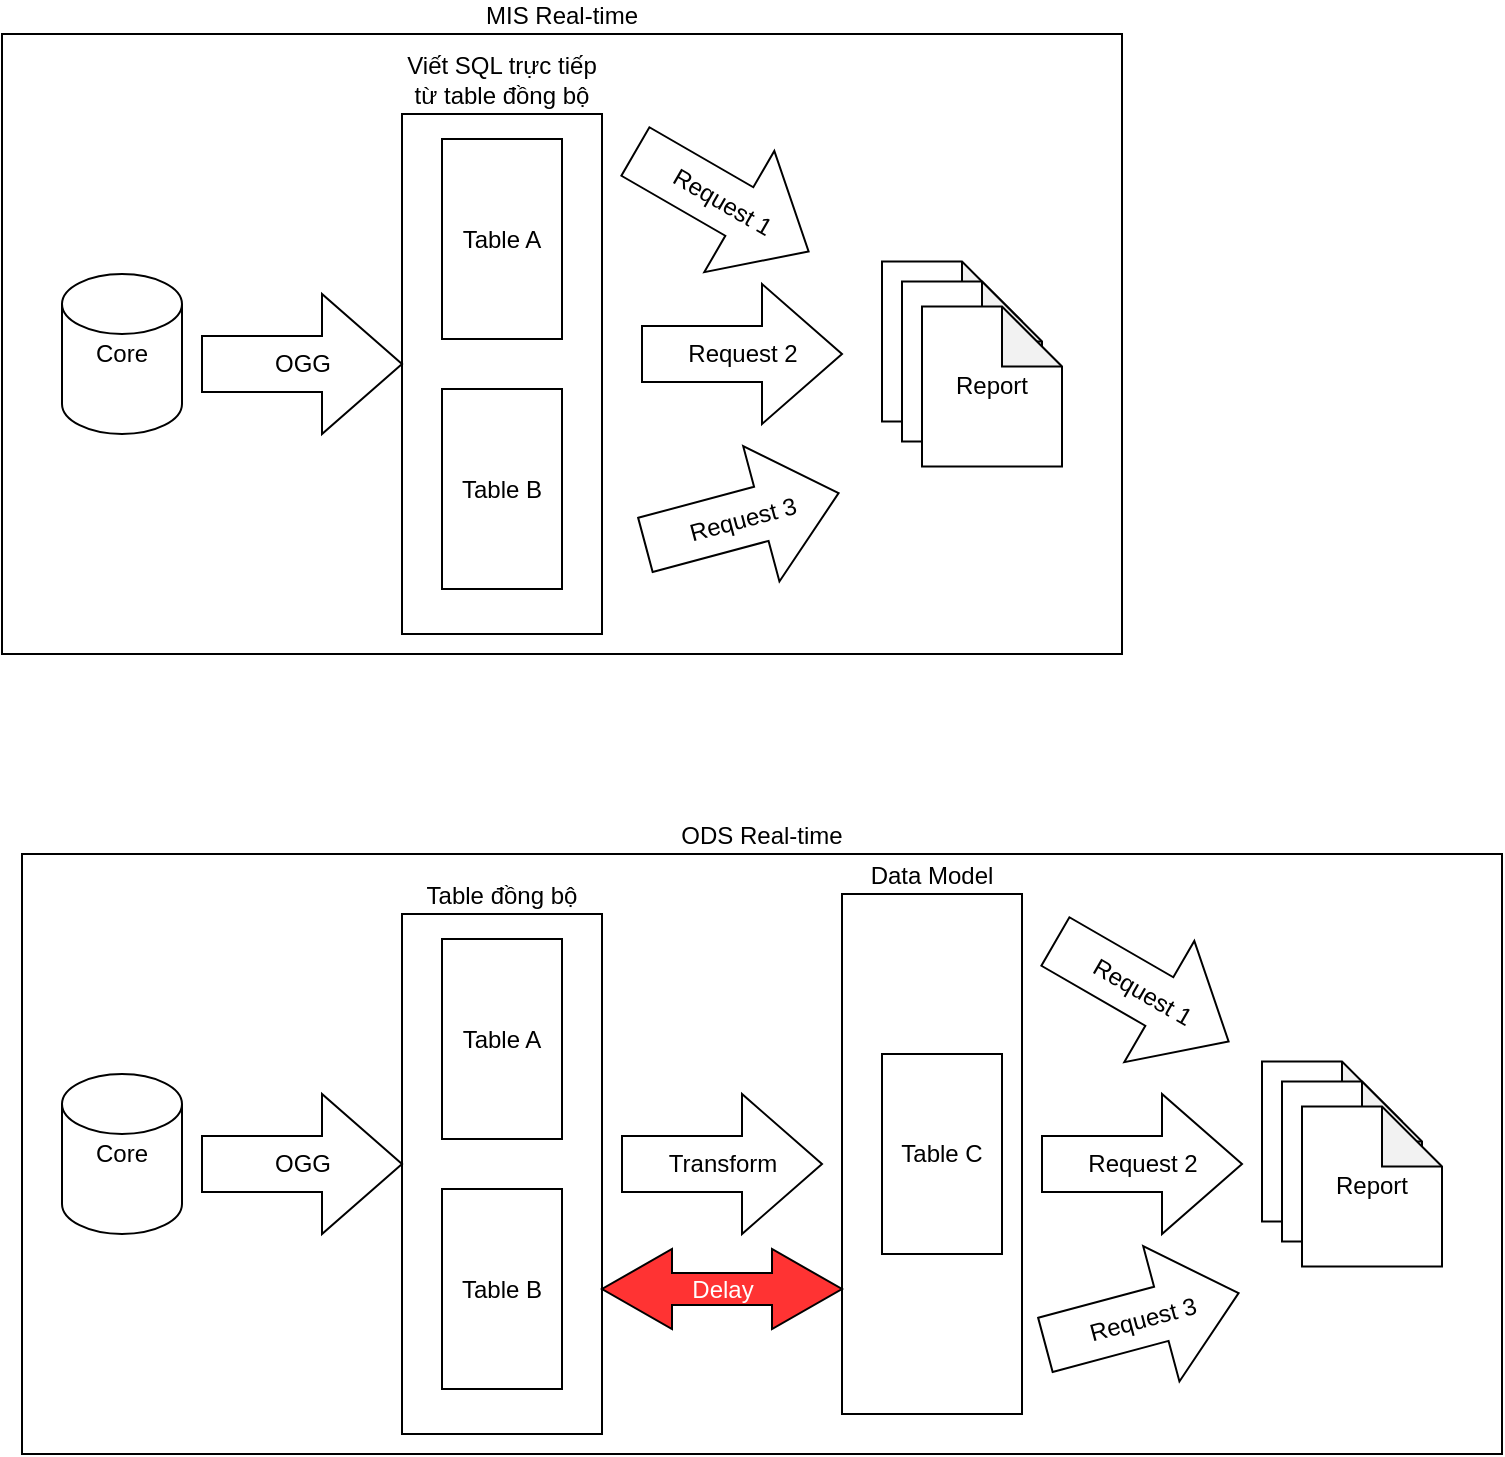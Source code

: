 <mxfile version="13.6.5" type="github">
  <diagram id="92LHDnlhog-rTB5X18ZB" name="Page-1">
    <mxGraphModel dx="946" dy="545" grid="1" gridSize="10" guides="1" tooltips="1" connect="1" arrows="1" fold="1" page="1" pageScale="1" pageWidth="1100" pageHeight="850" math="0" shadow="0">
      <root>
        <mxCell id="0" />
        <mxCell id="1" parent="0" />
        <mxCell id="ZqXkNeLnrpwS1GuoVyIx-14" value="MIS Real-time" style="rounded=0;whiteSpace=wrap;html=1;labelPosition=center;verticalLabelPosition=top;align=center;verticalAlign=bottom;" vertex="1" parent="1">
          <mxGeometry x="20" y="40" width="560" height="310" as="geometry" />
        </mxCell>
        <mxCell id="ZqXkNeLnrpwS1GuoVyIx-12" value="Viết SQL trực tiếp từ table đồng bộ" style="rounded=0;whiteSpace=wrap;html=1;labelPosition=center;verticalLabelPosition=top;align=center;verticalAlign=bottom;" vertex="1" parent="1">
          <mxGeometry x="220" y="80" width="100" height="260" as="geometry" />
        </mxCell>
        <mxCell id="ZqXkNeLnrpwS1GuoVyIx-1" value="Core" style="shape=cylinder2;whiteSpace=wrap;html=1;boundedLbl=1;backgroundOutline=1;size=15;" vertex="1" parent="1">
          <mxGeometry x="50" y="160" width="60" height="80" as="geometry" />
        </mxCell>
        <mxCell id="ZqXkNeLnrpwS1GuoVyIx-5" value="OGG" style="html=1;shadow=0;dashed=0;align=center;verticalAlign=middle;shape=mxgraph.arrows2.arrow;dy=0.6;dx=40;notch=0;" vertex="1" parent="1">
          <mxGeometry x="120" y="170" width="100" height="70" as="geometry" />
        </mxCell>
        <mxCell id="ZqXkNeLnrpwS1GuoVyIx-9" value="Table A" style="rounded=0;whiteSpace=wrap;html=1;" vertex="1" parent="1">
          <mxGeometry x="240" y="92.5" width="60" height="100" as="geometry" />
        </mxCell>
        <mxCell id="ZqXkNeLnrpwS1GuoVyIx-11" value="Table B" style="rounded=0;whiteSpace=wrap;html=1;" vertex="1" parent="1">
          <mxGeometry x="240" y="217.5" width="60" height="100" as="geometry" />
        </mxCell>
        <mxCell id="ZqXkNeLnrpwS1GuoVyIx-13" value="Request 1" style="html=1;shadow=0;dashed=0;align=center;verticalAlign=middle;shape=mxgraph.arrows2.arrow;dy=0.6;dx=40;notch=0;rotation=30;" vertex="1" parent="1">
          <mxGeometry x="330" y="88.75" width="100" height="70" as="geometry" />
        </mxCell>
        <mxCell id="ZqXkNeLnrpwS1GuoVyIx-15" value="ODS Real-time" style="rounded=0;whiteSpace=wrap;html=1;labelPosition=center;verticalLabelPosition=top;align=center;verticalAlign=bottom;" vertex="1" parent="1">
          <mxGeometry x="30" y="450" width="740" height="300" as="geometry" />
        </mxCell>
        <mxCell id="ZqXkNeLnrpwS1GuoVyIx-16" value="Table đồng bộ" style="rounded=0;whiteSpace=wrap;html=1;labelPosition=center;verticalLabelPosition=top;align=center;verticalAlign=bottom;" vertex="1" parent="1">
          <mxGeometry x="220" y="480" width="100" height="260" as="geometry" />
        </mxCell>
        <mxCell id="ZqXkNeLnrpwS1GuoVyIx-17" value="Core" style="shape=cylinder2;whiteSpace=wrap;html=1;boundedLbl=1;backgroundOutline=1;size=15;" vertex="1" parent="1">
          <mxGeometry x="50" y="560" width="60" height="80" as="geometry" />
        </mxCell>
        <mxCell id="ZqXkNeLnrpwS1GuoVyIx-18" value="OGG" style="html=1;shadow=0;dashed=0;align=center;verticalAlign=middle;shape=mxgraph.arrows2.arrow;dy=0.6;dx=40;notch=0;" vertex="1" parent="1">
          <mxGeometry x="120" y="570" width="100" height="70" as="geometry" />
        </mxCell>
        <mxCell id="ZqXkNeLnrpwS1GuoVyIx-19" value="Table A" style="rounded=0;whiteSpace=wrap;html=1;" vertex="1" parent="1">
          <mxGeometry x="240" y="492.5" width="60" height="100" as="geometry" />
        </mxCell>
        <mxCell id="ZqXkNeLnrpwS1GuoVyIx-20" value="Report 1" style="shape=note;whiteSpace=wrap;html=1;backgroundOutline=1;darkOpacity=0.05;" vertex="1" parent="1">
          <mxGeometry x="650" y="553.75" width="70" height="80" as="geometry" />
        </mxCell>
        <mxCell id="ZqXkNeLnrpwS1GuoVyIx-21" value="Table B" style="rounded=0;whiteSpace=wrap;html=1;" vertex="1" parent="1">
          <mxGeometry x="240" y="617.5" width="60" height="100" as="geometry" />
        </mxCell>
        <mxCell id="ZqXkNeLnrpwS1GuoVyIx-22" value="Request 2" style="html=1;shadow=0;dashed=0;align=center;verticalAlign=middle;shape=mxgraph.arrows2.arrow;dy=0.6;dx=40;notch=0;" vertex="1" parent="1">
          <mxGeometry x="540" y="570" width="100" height="70" as="geometry" />
        </mxCell>
        <mxCell id="ZqXkNeLnrpwS1GuoVyIx-23" value="Data Model" style="rounded=0;whiteSpace=wrap;html=1;labelPosition=center;verticalLabelPosition=top;align=center;verticalAlign=bottom;" vertex="1" parent="1">
          <mxGeometry x="440" y="470" width="90" height="260" as="geometry" />
        </mxCell>
        <mxCell id="ZqXkNeLnrpwS1GuoVyIx-27" value="Transform" style="html=1;shadow=0;dashed=0;align=center;verticalAlign=middle;shape=mxgraph.arrows2.arrow;dy=0.6;dx=40;notch=0;" vertex="1" parent="1">
          <mxGeometry x="330" y="570" width="100" height="70" as="geometry" />
        </mxCell>
        <mxCell id="ZqXkNeLnrpwS1GuoVyIx-28" value="Table C" style="rounded=0;whiteSpace=wrap;html=1;" vertex="1" parent="1">
          <mxGeometry x="460" y="550" width="60" height="100" as="geometry" />
        </mxCell>
        <mxCell id="ZqXkNeLnrpwS1GuoVyIx-31" value="Report 2" style="shape=note;whiteSpace=wrap;html=1;backgroundOutline=1;darkOpacity=0.05;" vertex="1" parent="1">
          <mxGeometry x="660" y="563.75" width="70" height="80" as="geometry" />
        </mxCell>
        <mxCell id="ZqXkNeLnrpwS1GuoVyIx-32" value="&lt;div&gt;Report&lt;br&gt;&lt;/div&gt;" style="shape=note;whiteSpace=wrap;html=1;backgroundOutline=1;darkOpacity=0.05;labelPosition=center;verticalLabelPosition=middle;align=center;verticalAlign=middle;" vertex="1" parent="1">
          <mxGeometry x="670" y="576.25" width="70" height="80" as="geometry" />
        </mxCell>
        <mxCell id="ZqXkNeLnrpwS1GuoVyIx-33" value="Report 1" style="shape=note;whiteSpace=wrap;html=1;backgroundOutline=1;darkOpacity=0.05;" vertex="1" parent="1">
          <mxGeometry x="460" y="153.75" width="70" height="80" as="geometry" />
        </mxCell>
        <mxCell id="ZqXkNeLnrpwS1GuoVyIx-34" value="Report 2" style="shape=note;whiteSpace=wrap;html=1;backgroundOutline=1;darkOpacity=0.05;" vertex="1" parent="1">
          <mxGeometry x="470" y="163.75" width="70" height="80" as="geometry" />
        </mxCell>
        <mxCell id="ZqXkNeLnrpwS1GuoVyIx-35" value="&lt;div&gt;Report&lt;br&gt;&lt;/div&gt;" style="shape=note;whiteSpace=wrap;html=1;backgroundOutline=1;darkOpacity=0.05;labelPosition=center;verticalLabelPosition=middle;align=center;verticalAlign=middle;" vertex="1" parent="1">
          <mxGeometry x="480" y="176.25" width="70" height="80" as="geometry" />
        </mxCell>
        <mxCell id="ZqXkNeLnrpwS1GuoVyIx-36" value="Request 2" style="html=1;shadow=0;dashed=0;align=center;verticalAlign=middle;shape=mxgraph.arrows2.arrow;dy=0.6;dx=40;notch=0;" vertex="1" parent="1">
          <mxGeometry x="340" y="165" width="100" height="70" as="geometry" />
        </mxCell>
        <mxCell id="ZqXkNeLnrpwS1GuoVyIx-37" value="Request 3" style="html=1;shadow=0;dashed=0;align=center;verticalAlign=middle;shape=mxgraph.arrows2.arrow;dy=0.6;dx=40;notch=0;rotation=-15;" vertex="1" parent="1">
          <mxGeometry x="340" y="247.5" width="100" height="70" as="geometry" />
        </mxCell>
        <mxCell id="ZqXkNeLnrpwS1GuoVyIx-38" value="Request 1" style="html=1;shadow=0;dashed=0;align=center;verticalAlign=middle;shape=mxgraph.arrows2.arrow;dy=0.6;dx=40;notch=0;rotation=30;" vertex="1" parent="1">
          <mxGeometry x="540" y="483.75" width="100" height="70" as="geometry" />
        </mxCell>
        <mxCell id="ZqXkNeLnrpwS1GuoVyIx-39" value="Request 3" style="html=1;shadow=0;dashed=0;align=center;verticalAlign=middle;shape=mxgraph.arrows2.arrow;dy=0.6;dx=40;notch=0;rotation=-15;" vertex="1" parent="1">
          <mxGeometry x="540" y="647.5" width="100" height="70" as="geometry" />
        </mxCell>
        <mxCell id="ZqXkNeLnrpwS1GuoVyIx-43" value="Delay" style="html=1;shadow=0;dashed=0;align=center;verticalAlign=middle;shape=mxgraph.arrows2.twoWayArrow;dy=0.6;dx=35;fillColor=#FF3333;fontColor=#FFFFFF;" vertex="1" parent="1">
          <mxGeometry x="320" y="647.5" width="120" height="40" as="geometry" />
        </mxCell>
      </root>
    </mxGraphModel>
  </diagram>
</mxfile>
